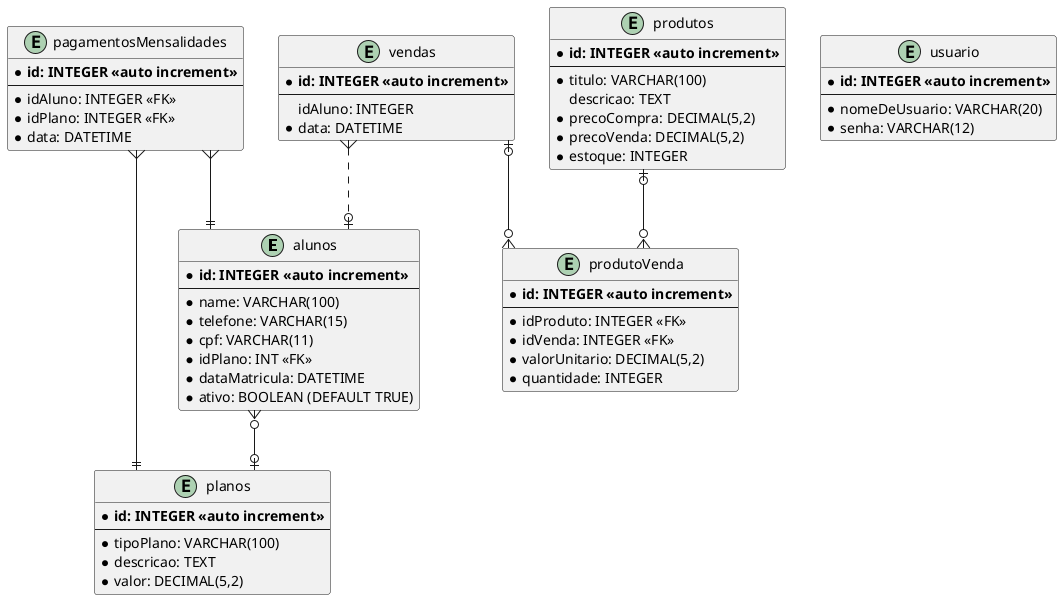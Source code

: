 @startuml TitaniumDBSchema
skinparam linetype ortho

entity "alunos" {
* **id: INTEGER <<auto increment>>**
--
*name: VARCHAR(100)
*telefone: VARCHAR(15)
*cpf: VARCHAR(11)
*idPlano: INT <<FK>>
*dataMatricula: DATETIME
*ativo: BOOLEAN (DEFAULT TRUE)
}

entity "produtos" {
* **id: INTEGER <<auto increment>>**
--
*titulo: VARCHAR(100)
 descricao: TEXT
*precoCompra: DECIMAL(5,2)
*precoVenda: DECIMAL(5,2)
*estoque: INTEGER
}


entity "vendas" {
* **id: INTEGER <<auto increment>>**
--
 idAluno: INTEGER
*data: DATETIME
}

entity "produtoVenda" {
* **id: INTEGER <<auto increment>>**
--
*idProduto: INTEGER <<FK>>
*idVenda: INTEGER <<FK>>
*valorUnitario: DECIMAL(5,2)
*quantidade: INTEGER
}

entity "planos" {
* **id: INTEGER <<auto increment>>**
--
*tipoPlano: VARCHAR(100)
*descricao: TEXT
*valor: DECIMAL(5,2)
}

entity "pagamentosMensalidades" {
* **id: INTEGER <<auto increment>>**
--
*idAluno: INTEGER <<FK>>
*idPlano: INTEGER <<FK>>
*data: DATETIME
}

entity "usuario" {
* **id: INTEGER <<auto increment>>**
--
*nomeDeUsuario: VARCHAR(20)
*senha: VARCHAR(12)
}

alunos }o--o|planos
vendas |o--o{ produtoVenda
produtos |o--o{ produtoVenda
pagamentosMensalidades }--|| alunos
pagamentosMensalidades }--|| planos
vendas }..o| alunos
@enduml